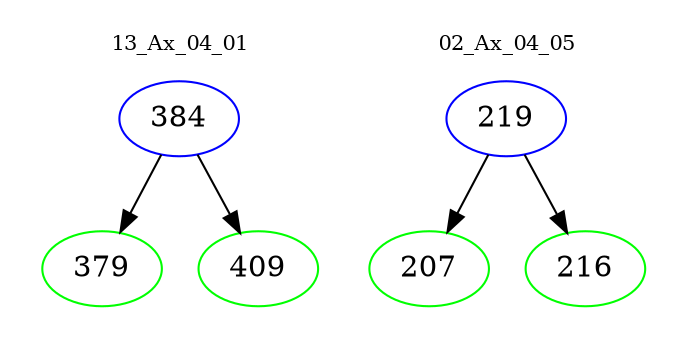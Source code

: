 digraph{
subgraph cluster_0 {
color = white
label = "13_Ax_04_01";
fontsize=10;
T0_384 [label="384", color="blue"]
T0_384 -> T0_379 [color="black"]
T0_379 [label="379", color="green"]
T0_384 -> T0_409 [color="black"]
T0_409 [label="409", color="green"]
}
subgraph cluster_1 {
color = white
label = "02_Ax_04_05";
fontsize=10;
T1_219 [label="219", color="blue"]
T1_219 -> T1_207 [color="black"]
T1_207 [label="207", color="green"]
T1_219 -> T1_216 [color="black"]
T1_216 [label="216", color="green"]
}
}
